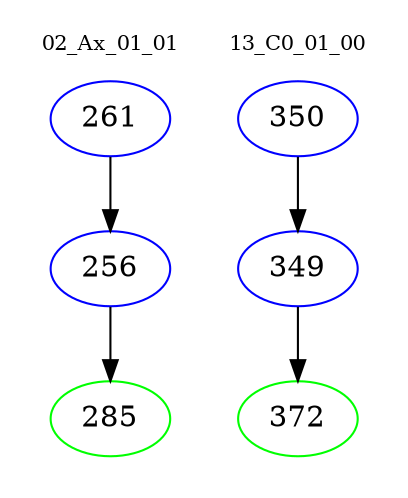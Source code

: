 digraph{
subgraph cluster_0 {
color = white
label = "02_Ax_01_01";
fontsize=10;
T0_261 [label="261", color="blue"]
T0_261 -> T0_256 [color="black"]
T0_256 [label="256", color="blue"]
T0_256 -> T0_285 [color="black"]
T0_285 [label="285", color="green"]
}
subgraph cluster_1 {
color = white
label = "13_C0_01_00";
fontsize=10;
T1_350 [label="350", color="blue"]
T1_350 -> T1_349 [color="black"]
T1_349 [label="349", color="blue"]
T1_349 -> T1_372 [color="black"]
T1_372 [label="372", color="green"]
}
}
